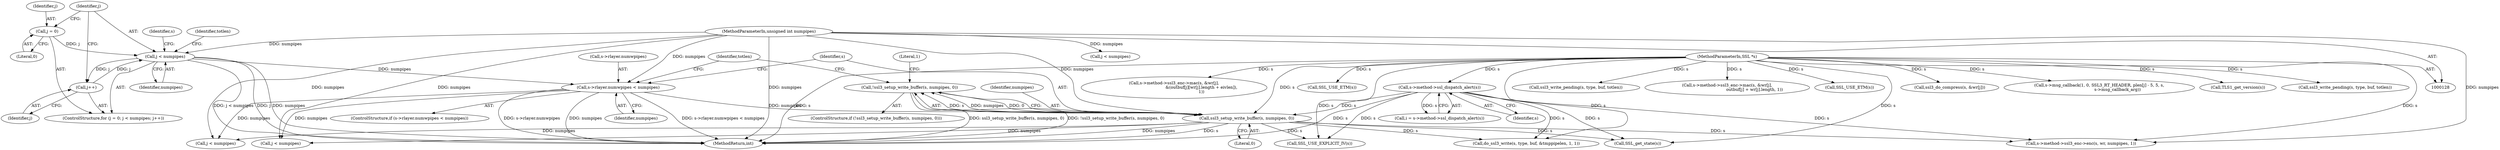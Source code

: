 digraph "0_openssl_4ad93618d26a3ea23d36ad5498ff4f59eff3a4d2@API" {
"1000213" [label="(Call,!ssl3_setup_write_buffer(s, numpipes, 0))"];
"1000214" [label="(Call,ssl3_setup_write_buffer(s, numpipes, 0))"];
"1000196" [label="(Call,s->method->ssl_dispatch_alert(s))"];
"1000129" [label="(MethodParameterIn,SSL *s)"];
"1000205" [label="(Call,s->rlayer.numwpipes < numpipes)"];
"1000165" [label="(Call,j < numpipes)"];
"1000168" [label="(Call,j++)"];
"1000162" [label="(Call,j = 0)"];
"1000133" [label="(MethodParameterIn,unsigned int numpipes)"];
"1000415" [label="(Call,j < numpipes)"];
"1000182" [label="(Call,ssl3_write_pending(s, type, buf, totlen))"];
"1000749" [label="(Call,s->method->ssl3_enc->enc(s, wr, numpipes, 1))"];
"1000212" [label="(ControlStructure,if (!ssl3_setup_write_buffer(s, numpipes, 0)))"];
"1000166" [label="(Identifier,j)"];
"1000162" [label="(Call,j = 0)"];
"1000220" [label="(Literal,1)"];
"1000169" [label="(Identifier,j)"];
"1000163" [label="(Identifier,j)"];
"1000776" [label="(Call,s->method->ssl3_enc->mac(s, &wr[j],\n                                          outbuf[j] + wr[j].length, 1))"];
"1000224" [label="(Identifier,totlen)"];
"1000214" [label="(Call,ssl3_setup_write_buffer(s, numpipes, 0))"];
"1000194" [label="(Call,i = s->method->ssl_dispatch_alert(s))"];
"1000530" [label="(Call,j < numpipes)"];
"1000213" [label="(Call,!ssl3_setup_write_buffer(s, numpipes, 0))"];
"1000197" [label="(Identifier,s)"];
"1000768" [label="(Call,SSL_USE_ETM(s))"];
"1000466" [label="(Call,SSL_USE_EXPLICIT_IV(s))"];
"1000215" [label="(Identifier,s)"];
"1000216" [label="(Identifier,numpipes)"];
"1000133" [label="(MethodParameterIn,unsigned int numpipes)"];
"1000653" [label="(Call,ssl3_do_compress(s, &wr[j]))"];
"1000179" [label="(Identifier,s)"];
"1000164" [label="(Literal,0)"];
"1000908" [label="(MethodReturn,int)"];
"1000760" [label="(Call,j < numpipes)"];
"1000161" [label="(ControlStructure,for (j = 0; j < numpipes; j++))"];
"1000196" [label="(Call,s->method->ssl_dispatch_alert(s))"];
"1000813" [label="(Call,s->msg_callback(1, 0, SSL3_RT_HEADER, plen[j] - 5, 5, s,\n                            s->msg_callback_arg))"];
"1000308" [label="(Call,do_ssl3_write(s, type, buf, &tmppipelen, 1, 1))"];
"1000211" [label="(Identifier,numpipes)"];
"1000204" [label="(ControlStructure,if (s->rlayer.numwpipes < numpipes))"];
"1000574" [label="(Call,TLS1_get_version(s))"];
"1000899" [label="(Call,ssl3_write_pending(s, type, buf, totlen))"];
"1000165" [label="(Call,j < numpipes)"];
"1000217" [label="(Literal,0)"];
"1000698" [label="(Call,s->method->ssl3_enc->mac(s, &wr[j],\n                                          &(outbuf[j][wr[j].length + eivlen]),\n                                          1))"];
"1000129" [label="(MethodParameterIn,SSL *s)"];
"1000205" [label="(Call,s->rlayer.numwpipes < numpipes)"];
"1000565" [label="(Call,SSL_get_state(s))"];
"1000167" [label="(Identifier,numpipes)"];
"1000206" [label="(Call,s->rlayer.numwpipes)"];
"1000168" [label="(Call,j++)"];
"1000690" [label="(Call,SSL_USE_ETM(s))"];
"1000171" [label="(Identifier,totlen)"];
"1000213" -> "1000212"  [label="AST: "];
"1000213" -> "1000214"  [label="CFG: "];
"1000214" -> "1000213"  [label="AST: "];
"1000220" -> "1000213"  [label="CFG: "];
"1000224" -> "1000213"  [label="CFG: "];
"1000213" -> "1000908"  [label="DDG: ssl3_setup_write_buffer(s, numpipes, 0)"];
"1000213" -> "1000908"  [label="DDG: !ssl3_setup_write_buffer(s, numpipes, 0)"];
"1000214" -> "1000213"  [label="DDG: s"];
"1000214" -> "1000213"  [label="DDG: numpipes"];
"1000214" -> "1000213"  [label="DDG: 0"];
"1000214" -> "1000217"  [label="CFG: "];
"1000215" -> "1000214"  [label="AST: "];
"1000216" -> "1000214"  [label="AST: "];
"1000217" -> "1000214"  [label="AST: "];
"1000214" -> "1000908"  [label="DDG: numpipes"];
"1000214" -> "1000908"  [label="DDG: s"];
"1000196" -> "1000214"  [label="DDG: s"];
"1000129" -> "1000214"  [label="DDG: s"];
"1000205" -> "1000214"  [label="DDG: numpipes"];
"1000133" -> "1000214"  [label="DDG: numpipes"];
"1000214" -> "1000308"  [label="DDG: s"];
"1000214" -> "1000415"  [label="DDG: numpipes"];
"1000214" -> "1000466"  [label="DDG: s"];
"1000214" -> "1000530"  [label="DDG: numpipes"];
"1000214" -> "1000565"  [label="DDG: s"];
"1000214" -> "1000749"  [label="DDG: s"];
"1000196" -> "1000194"  [label="AST: "];
"1000196" -> "1000197"  [label="CFG: "];
"1000197" -> "1000196"  [label="AST: "];
"1000194" -> "1000196"  [label="CFG: "];
"1000196" -> "1000908"  [label="DDG: s"];
"1000196" -> "1000194"  [label="DDG: s"];
"1000129" -> "1000196"  [label="DDG: s"];
"1000196" -> "1000308"  [label="DDG: s"];
"1000196" -> "1000466"  [label="DDG: s"];
"1000196" -> "1000565"  [label="DDG: s"];
"1000196" -> "1000749"  [label="DDG: s"];
"1000129" -> "1000128"  [label="AST: "];
"1000129" -> "1000908"  [label="DDG: s"];
"1000129" -> "1000182"  [label="DDG: s"];
"1000129" -> "1000308"  [label="DDG: s"];
"1000129" -> "1000466"  [label="DDG: s"];
"1000129" -> "1000565"  [label="DDG: s"];
"1000129" -> "1000574"  [label="DDG: s"];
"1000129" -> "1000653"  [label="DDG: s"];
"1000129" -> "1000690"  [label="DDG: s"];
"1000129" -> "1000698"  [label="DDG: s"];
"1000129" -> "1000749"  [label="DDG: s"];
"1000129" -> "1000768"  [label="DDG: s"];
"1000129" -> "1000776"  [label="DDG: s"];
"1000129" -> "1000813"  [label="DDG: s"];
"1000129" -> "1000899"  [label="DDG: s"];
"1000205" -> "1000204"  [label="AST: "];
"1000205" -> "1000211"  [label="CFG: "];
"1000206" -> "1000205"  [label="AST: "];
"1000211" -> "1000205"  [label="AST: "];
"1000215" -> "1000205"  [label="CFG: "];
"1000224" -> "1000205"  [label="CFG: "];
"1000205" -> "1000908"  [label="DDG: s->rlayer.numwpipes"];
"1000205" -> "1000908"  [label="DDG: numpipes"];
"1000205" -> "1000908"  [label="DDG: s->rlayer.numwpipes < numpipes"];
"1000165" -> "1000205"  [label="DDG: numpipes"];
"1000133" -> "1000205"  [label="DDG: numpipes"];
"1000205" -> "1000415"  [label="DDG: numpipes"];
"1000205" -> "1000530"  [label="DDG: numpipes"];
"1000165" -> "1000161"  [label="AST: "];
"1000165" -> "1000167"  [label="CFG: "];
"1000166" -> "1000165"  [label="AST: "];
"1000167" -> "1000165"  [label="AST: "];
"1000171" -> "1000165"  [label="CFG: "];
"1000179" -> "1000165"  [label="CFG: "];
"1000165" -> "1000908"  [label="DDG: j"];
"1000165" -> "1000908"  [label="DDG: numpipes"];
"1000165" -> "1000908"  [label="DDG: j < numpipes"];
"1000168" -> "1000165"  [label="DDG: j"];
"1000162" -> "1000165"  [label="DDG: j"];
"1000133" -> "1000165"  [label="DDG: numpipes"];
"1000165" -> "1000168"  [label="DDG: j"];
"1000168" -> "1000161"  [label="AST: "];
"1000168" -> "1000169"  [label="CFG: "];
"1000169" -> "1000168"  [label="AST: "];
"1000166" -> "1000168"  [label="CFG: "];
"1000162" -> "1000161"  [label="AST: "];
"1000162" -> "1000164"  [label="CFG: "];
"1000163" -> "1000162"  [label="AST: "];
"1000164" -> "1000162"  [label="AST: "];
"1000166" -> "1000162"  [label="CFG: "];
"1000133" -> "1000128"  [label="AST: "];
"1000133" -> "1000908"  [label="DDG: numpipes"];
"1000133" -> "1000415"  [label="DDG: numpipes"];
"1000133" -> "1000530"  [label="DDG: numpipes"];
"1000133" -> "1000749"  [label="DDG: numpipes"];
"1000133" -> "1000760"  [label="DDG: numpipes"];
}
